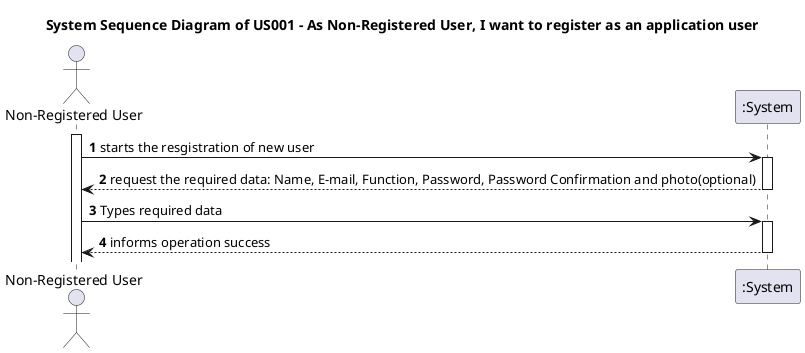 @startuml
'https://plantuml.com/sequence-diagram

title System Sequence Diagram of US001 - As Non-Registered User, I want to register as an application user

autoactivate on
autonumber

actor "Non-Registered User" as User
participant ":System" as System

activate User

User -> System:starts the resgistration of new user
System --> User: request the required data: Name, E-mail, Function, Password, Password Confirmation and photo(optional)

User -> System: Types required data
User <-- System: informs operation success
@enduml